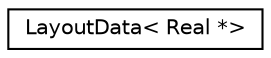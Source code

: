 digraph "Graphical Class Hierarchy"
{
  edge [fontname="Helvetica",fontsize="10",labelfontname="Helvetica",labelfontsize="10"];
  node [fontname="Helvetica",fontsize="10",shape=record];
  rankdir="LR";
  Node0 [label="LayoutData\< Real *\>",height=0.2,width=0.4,color="black", fillcolor="white", style="filled",URL="$classLayoutData.html"];
}
